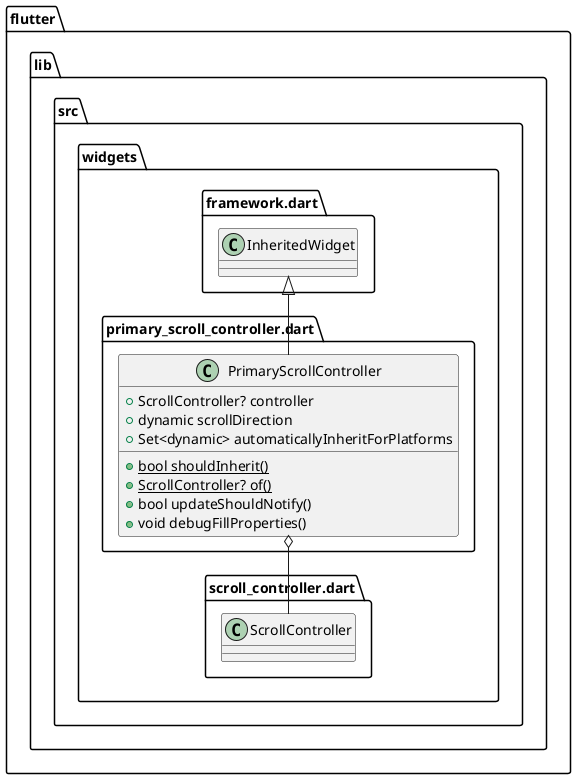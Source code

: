 @startuml
set namespaceSeparator ::

class "flutter::lib::src::widgets::primary_scroll_controller.dart::PrimaryScrollController" {
  +ScrollController? controller
  +dynamic scrollDirection
  +Set<dynamic> automaticallyInheritForPlatforms
  {static} +bool shouldInherit()
  {static} +ScrollController? of()
  +bool updateShouldNotify()
  +void debugFillProperties()
}

"flutter::lib::src::widgets::primary_scroll_controller.dart::PrimaryScrollController" o-- "flutter::lib::src::widgets::scroll_controller.dart::ScrollController"
"flutter::lib::src::widgets::framework.dart::InheritedWidget" <|-- "flutter::lib::src::widgets::primary_scroll_controller.dart::PrimaryScrollController"


@enduml